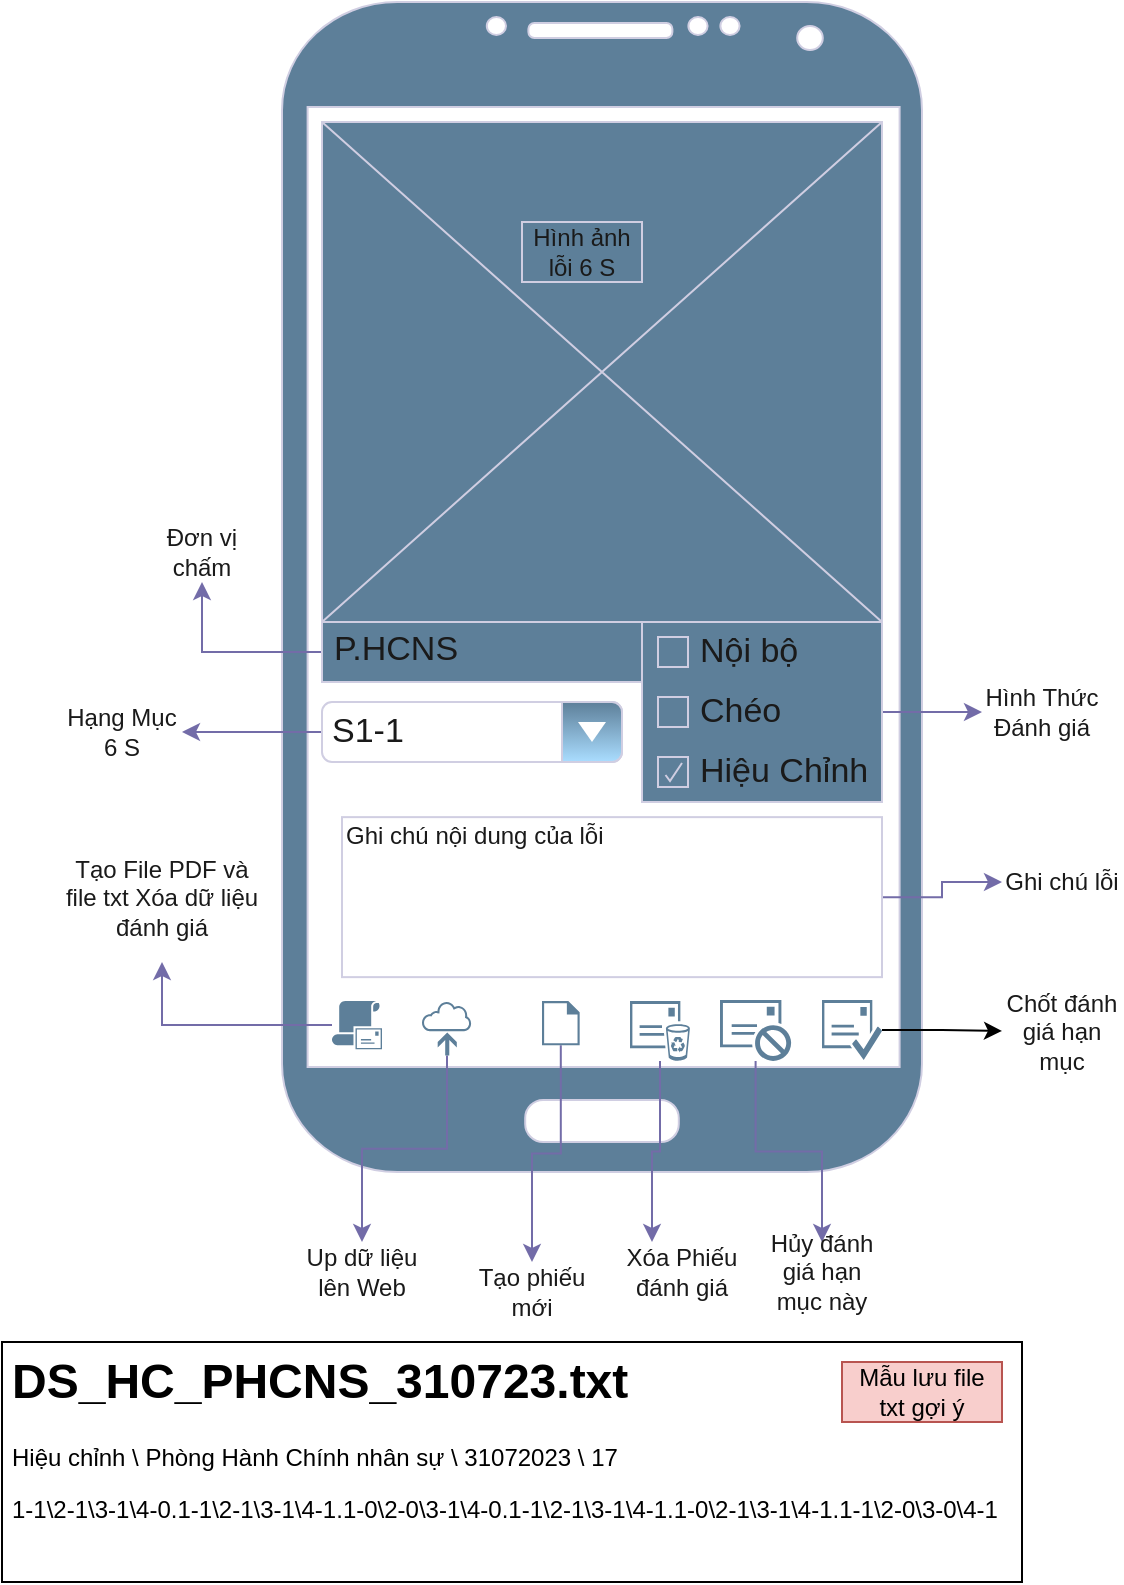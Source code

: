 <mxfile version="21.6.6" type="github" pages="2">
  <diagram name="Mobile-Local" id="_9tDX54fQmeihn20TXuU">
    <mxGraphModel dx="1379" dy="979" grid="1" gridSize="10" guides="1" tooltips="1" connect="1" arrows="1" fold="1" page="1" pageScale="1" pageWidth="827" pageHeight="1169" background="none" math="0" shadow="0">
      <root>
        <mxCell id="0" />
        <mxCell id="1" parent="0" />
        <mxCell id="nOlmMqcdL2Z6e1UjF-bC-2" value="" style="verticalLabelPosition=bottom;verticalAlign=top;html=1;shadow=0;dashed=0;strokeWidth=1;shape=mxgraph.android.phone2;strokeColor=#D0CEE2;rounded=1;labelBackgroundColor=none;fillColor=#5D7F99;fontColor=#1A1A1A;movable=0;resizable=0;rotatable=0;deletable=0;editable=0;locked=1;connectable=0;" vertex="1" parent="1">
          <mxGeometry x="180" y="20" width="320" height="585" as="geometry" />
        </mxCell>
        <mxCell id="nOlmMqcdL2Z6e1UjF-bC-40" style="edgeStyle=orthogonalEdgeStyle;rounded=0;orthogonalLoop=1;jettySize=auto;html=1;strokeColor=#736CA8;fontColor=default;labelBackgroundColor=none;movable=0;resizable=0;rotatable=0;deletable=0;editable=0;locked=1;connectable=0;" edge="1" parent="1" source="nOlmMqcdL2Z6e1UjF-bC-6" target="nOlmMqcdL2Z6e1UjF-bC-39">
          <mxGeometry relative="1" as="geometry">
            <mxPoint x="120" y="536.905" as="targetPoint" />
          </mxGeometry>
        </mxCell>
        <mxCell id="nOlmMqcdL2Z6e1UjF-bC-6" value="" style="pointerEvents=1;shadow=0;dashed=0;html=1;strokeColor=none;fillColor=#5D7F99;labelPosition=center;verticalLabelPosition=bottom;verticalAlign=top;outlineConnect=0;align=center;shape=mxgraph.office.security.email_address_policy;rounded=1;labelBackgroundColor=none;fontColor=#1A1A1A;movable=0;resizable=0;rotatable=0;deletable=0;editable=0;locked=1;connectable=0;" vertex="1" parent="1">
          <mxGeometry x="205" y="519.53" width="25" height="24.09" as="geometry" />
        </mxCell>
        <mxCell id="nOlmMqcdL2Z6e1UjF-bC-7" value="" style="verticalLabelPosition=bottom;shadow=0;dashed=0;align=center;html=1;verticalAlign=top;strokeWidth=1;shape=mxgraph.mockup.graphics.simpleIcon;strokeColor=#D0CEE2;rounded=1;labelBackgroundColor=none;fillColor=#5D7F99;fontColor=#1A1A1A;movable=0;resizable=0;rotatable=0;deletable=0;editable=0;locked=1;connectable=0;" vertex="1" parent="1">
          <mxGeometry x="200" y="80" width="280" height="250" as="geometry" />
        </mxCell>
        <mxCell id="nOlmMqcdL2Z6e1UjF-bC-30" style="edgeStyle=orthogonalEdgeStyle;rounded=0;orthogonalLoop=1;jettySize=auto;html=1;strokeColor=#736CA8;fontColor=default;labelBackgroundColor=none;movable=0;resizable=0;rotatable=0;deletable=0;editable=0;locked=1;connectable=0;" edge="1" parent="1" source="nOlmMqcdL2Z6e1UjF-bC-8" target="nOlmMqcdL2Z6e1UjF-bC-35">
          <mxGeometry relative="1" as="geometry">
            <mxPoint x="110" y="385" as="targetPoint" />
          </mxGeometry>
        </mxCell>
        <mxCell id="nOlmMqcdL2Z6e1UjF-bC-8" value="S1-1" style="strokeWidth=1;shadow=0;dashed=0;align=center;html=1;shape=mxgraph.mockup.forms.comboBox;strokeColor=#D0CEE2;fillColor=#5D7F99;align=left;fillColor2=#aaddff;mainText=;fontColor=#1A1A1A;fontSize=17;spacingLeft=3;points=[];rounded=1;labelBackgroundColor=none;movable=0;resizable=0;rotatable=0;deletable=0;editable=0;locked=1;connectable=0;" vertex="1" parent="1">
          <mxGeometry x="200" y="370" width="150" height="30" as="geometry" />
        </mxCell>
        <mxCell id="nOlmMqcdL2Z6e1UjF-bC-33" style="edgeStyle=orthogonalEdgeStyle;rounded=0;orthogonalLoop=1;jettySize=auto;html=1;strokeColor=#736CA8;fontColor=default;labelBackgroundColor=none;movable=0;resizable=0;rotatable=0;deletable=0;editable=0;locked=1;connectable=0;" edge="1" parent="1" source="nOlmMqcdL2Z6e1UjF-bC-9" target="nOlmMqcdL2Z6e1UjF-bC-38">
          <mxGeometry relative="1" as="geometry">
            <mxPoint x="600" y="460" as="targetPoint" />
          </mxGeometry>
        </mxCell>
        <mxCell id="nOlmMqcdL2Z6e1UjF-bC-9" value="Ghi chú nội dung của lỗi" style="text;spacingTop=-5;whiteSpace=wrap;html=1;align=left;fontSize=12;fontFamily=Helvetica;fillColor=none;strokeColor=#D0CEE2;rounded=0;labelBackgroundColor=none;fontColor=#1A1A1A;movable=0;resizable=0;rotatable=0;deletable=0;editable=0;locked=1;connectable=0;" vertex="1" parent="1">
          <mxGeometry x="210" y="427.57" width="270" height="80" as="geometry" />
        </mxCell>
        <mxCell id="nOlmMqcdL2Z6e1UjF-bC-31" style="edgeStyle=orthogonalEdgeStyle;rounded=0;orthogonalLoop=1;jettySize=auto;html=1;strokeColor=#736CA8;fontColor=default;labelBackgroundColor=none;movable=0;resizable=0;rotatable=0;deletable=0;editable=0;locked=1;connectable=0;" edge="1" parent="1" source="nOlmMqcdL2Z6e1UjF-bC-10" target="nOlmMqcdL2Z6e1UjF-bC-34">
          <mxGeometry relative="1" as="geometry">
            <mxPoint x="70" y="250" as="targetPoint" />
          </mxGeometry>
        </mxCell>
        <mxCell id="nOlmMqcdL2Z6e1UjF-bC-10" value="P.HCNS" style="strokeWidth=1;shadow=0;dashed=0;align=center;html=1;shape=mxgraph.mockup.text.textBox;fontColor=#1A1A1A;align=left;fontSize=17;spacingLeft=4;spacingTop=-3;whiteSpace=wrap;strokeColor=#D0CEE2;mainText=;rounded=1;labelBackgroundColor=none;fillColor=#5D7F99;movable=0;resizable=0;rotatable=0;deletable=0;editable=0;locked=1;connectable=0;" vertex="1" parent="1">
          <mxGeometry x="200" y="330" width="160" height="30" as="geometry" />
        </mxCell>
        <mxCell id="nOlmMqcdL2Z6e1UjF-bC-28" style="edgeStyle=orthogonalEdgeStyle;rounded=0;orthogonalLoop=1;jettySize=auto;html=1;strokeColor=#736CA8;fontColor=default;labelBackgroundColor=none;movable=0;resizable=0;rotatable=0;deletable=0;editable=0;locked=1;connectable=0;entryX=0.25;entryY=0;entryDx=0;entryDy=0;" edge="1" parent="1" source="nOlmMqcdL2Z6e1UjF-bC-14" target="nOlmMqcdL2Z6e1UjF-bC-46">
          <mxGeometry relative="1" as="geometry">
            <mxPoint x="360" y="700" as="targetPoint" />
          </mxGeometry>
        </mxCell>
        <mxCell id="nOlmMqcdL2Z6e1UjF-bC-14" value="" style="pointerEvents=1;shadow=0;dashed=0;html=1;strokeColor=none;fillColor=#5D7F99;labelPosition=center;verticalLabelPosition=bottom;verticalAlign=top;outlineConnect=0;align=center;shape=mxgraph.office.concepts.email_expired;rounded=1;labelBackgroundColor=none;fontColor=#1A1A1A;movable=0;resizable=0;rotatable=0;deletable=0;editable=0;locked=1;connectable=0;" vertex="1" parent="1">
          <mxGeometry x="354" y="519.53" width="30" height="29.91" as="geometry" />
        </mxCell>
        <mxCell id="nOlmMqcdL2Z6e1UjF-bC-42" style="edgeStyle=orthogonalEdgeStyle;rounded=0;orthogonalLoop=1;jettySize=auto;html=1;strokeColor=#736CA8;fontColor=default;labelBackgroundColor=none;movable=0;resizable=0;rotatable=0;deletable=0;editable=0;locked=1;connectable=0;" edge="1" parent="1" source="nOlmMqcdL2Z6e1UjF-bC-15" target="nOlmMqcdL2Z6e1UjF-bC-44">
          <mxGeometry relative="1" as="geometry">
            <mxPoint x="240" y="660" as="targetPoint" />
          </mxGeometry>
        </mxCell>
        <mxCell id="nOlmMqcdL2Z6e1UjF-bC-15" value="" style="pointerEvents=1;shadow=0;dashed=0;html=1;strokeColor=none;fillColor=#5D7F99;labelPosition=center;verticalLabelPosition=bottom;verticalAlign=top;outlineConnect=0;align=center;shape=mxgraph.office.concepts.backup_online;rounded=1;labelBackgroundColor=none;fontColor=#1A1A1A;movable=0;resizable=0;rotatable=0;deletable=0;editable=0;locked=1;connectable=0;" vertex="1" parent="1">
          <mxGeometry x="250" y="519.53" width="25" height="27.27" as="geometry" />
        </mxCell>
        <mxCell id="X_O1leoJTkuOl8zqoc79-7" style="edgeStyle=orthogonalEdgeStyle;rounded=0;orthogonalLoop=1;jettySize=auto;html=1;movable=0;resizable=0;rotatable=0;deletable=0;editable=0;locked=1;connectable=0;" edge="1" parent="1" source="nOlmMqcdL2Z6e1UjF-bC-16" target="nOlmMqcdL2Z6e1UjF-bC-50">
          <mxGeometry relative="1" as="geometry" />
        </mxCell>
        <mxCell id="nOlmMqcdL2Z6e1UjF-bC-16" value="" style="pointerEvents=1;shadow=0;dashed=0;html=1;strokeColor=none;fillColor=#5D7F99;labelPosition=center;verticalLabelPosition=bottom;verticalAlign=top;outlineConnect=0;align=center;shape=mxgraph.office.concepts.email_approved;rounded=1;labelBackgroundColor=none;fontColor=#1A1A1A;movable=0;resizable=0;rotatable=0;deletable=0;editable=0;locked=1;connectable=0;" vertex="1" parent="1">
          <mxGeometry x="450" y="519.04" width="30" height="29.91" as="geometry" />
        </mxCell>
        <mxCell id="nOlmMqcdL2Z6e1UjF-bC-32" style="edgeStyle=orthogonalEdgeStyle;rounded=0;orthogonalLoop=1;jettySize=auto;html=1;strokeColor=#736CA8;fontColor=default;labelBackgroundColor=none;movable=0;resizable=0;rotatable=0;deletable=0;editable=0;locked=1;connectable=0;entryX=0;entryY=0.5;entryDx=0;entryDy=0;" edge="1" parent="1" source="nOlmMqcdL2Z6e1UjF-bC-18" target="nOlmMqcdL2Z6e1UjF-bC-37">
          <mxGeometry relative="1" as="geometry">
            <mxPoint x="570" y="375" as="targetPoint" />
          </mxGeometry>
        </mxCell>
        <mxCell id="nOlmMqcdL2Z6e1UjF-bC-18" value="" style="strokeWidth=1;shadow=0;dashed=0;align=center;html=1;shape=mxgraph.mockup.forms.rrect;rSize=0;strokeColor=#D0CEE2;fillColor=#5D7F99;recursiveResize=0;rounded=1;labelBackgroundColor=none;fontColor=#1A1A1A;movable=0;resizable=0;rotatable=0;deletable=0;editable=0;locked=1;connectable=0;" vertex="1" parent="1">
          <mxGeometry x="360" y="330" width="120" height="90" as="geometry" />
        </mxCell>
        <mxCell id="nOlmMqcdL2Z6e1UjF-bC-19" value="Nội bộ" style="strokeWidth=1;shadow=0;dashed=0;align=center;html=1;shape=mxgraph.mockup.forms.rrect;rSize=0;fillColor=#5D7F99;strokeColor=#D0CEE2;align=left;spacingLeft=4;fontSize=17;fontColor=#1A1A1A;labelPosition=right;rounded=1;labelBackgroundColor=none;movable=0;resizable=0;rotatable=0;deletable=0;editable=0;locked=1;connectable=0;" vertex="1" parent="nOlmMqcdL2Z6e1UjF-bC-18">
          <mxGeometry x="8" y="7.5" width="15" height="15" as="geometry" />
        </mxCell>
        <mxCell id="nOlmMqcdL2Z6e1UjF-bC-20" value="Chéo" style="strokeWidth=1;shadow=0;dashed=0;align=center;html=1;shape=mxgraph.mockup.forms.rrect;rSize=0;fillColor=#5D7F99;strokeColor=#D0CEE2;align=left;spacingLeft=4;fontSize=17;fontColor=#1A1A1A;labelPosition=right;rounded=1;labelBackgroundColor=none;movable=0;resizable=0;rotatable=0;deletable=0;editable=0;locked=1;connectable=0;" vertex="1" parent="nOlmMqcdL2Z6e1UjF-bC-18">
          <mxGeometry x="8" y="37.5" width="15" height="15" as="geometry" />
        </mxCell>
        <mxCell id="nOlmMqcdL2Z6e1UjF-bC-21" value="Hiệu Chỉnh" style="strokeWidth=1;shadow=0;dashed=0;align=center;html=1;shape=mxgraph.mockup.forms.checkbox;rSize=0;resizable=0;fillColor=#5D7F99;strokeColor=#D0CEE2;align=left;spacingLeft=4;fontSize=17;fontColor=#1A1A1A;labelPosition=right;rounded=1;labelBackgroundColor=none;movable=0;rotatable=0;deletable=0;editable=0;locked=1;connectable=0;" vertex="1" parent="nOlmMqcdL2Z6e1UjF-bC-18">
          <mxGeometry x="8" y="67.5" width="15" height="15" as="geometry" />
        </mxCell>
        <mxCell id="nOlmMqcdL2Z6e1UjF-bC-43" style="edgeStyle=orthogonalEdgeStyle;rounded=0;orthogonalLoop=1;jettySize=auto;html=1;strokeColor=#736CA8;fontColor=default;labelBackgroundColor=none;movable=0;resizable=0;rotatable=0;deletable=0;editable=0;locked=1;connectable=0;" edge="1" parent="1" source="nOlmMqcdL2Z6e1UjF-bC-24" target="nOlmMqcdL2Z6e1UjF-bC-45">
          <mxGeometry relative="1" as="geometry">
            <mxPoint x="300" y="660" as="targetPoint" />
          </mxGeometry>
        </mxCell>
        <mxCell id="nOlmMqcdL2Z6e1UjF-bC-24" value="" style="sketch=0;pointerEvents=1;shadow=0;dashed=0;html=1;strokeColor=none;fillColor=#5D7F99;labelPosition=center;verticalLabelPosition=bottom;verticalAlign=top;outlineConnect=0;align=center;shape=mxgraph.office.concepts.document_blank;labelBackgroundColor=none;fontColor=#1A1A1A;movable=0;resizable=0;rotatable=0;deletable=0;editable=0;locked=1;connectable=0;" vertex="1" parent="1">
          <mxGeometry x="310" y="519.53" width="18.83" height="22.13" as="geometry" />
        </mxCell>
        <mxCell id="nOlmMqcdL2Z6e1UjF-bC-34" value="Đơn vị chấm" style="text;html=1;strokeColor=none;fillColor=none;align=center;verticalAlign=middle;whiteSpace=wrap;rounded=0;fontColor=#1A1A1A;labelBackgroundColor=none;movable=0;resizable=0;rotatable=0;deletable=0;editable=0;locked=1;connectable=0;" vertex="1" parent="1">
          <mxGeometry x="110" y="280" width="60" height="30" as="geometry" />
        </mxCell>
        <mxCell id="nOlmMqcdL2Z6e1UjF-bC-35" value="Hạng Mục 6 S" style="text;html=1;strokeColor=none;fillColor=none;align=center;verticalAlign=middle;whiteSpace=wrap;rounded=0;fontColor=#1A1A1A;labelBackgroundColor=none;movable=0;resizable=0;rotatable=0;deletable=0;editable=0;locked=1;connectable=0;" vertex="1" parent="1">
          <mxGeometry x="70" y="370" width="60" height="30" as="geometry" />
        </mxCell>
        <mxCell id="nOlmMqcdL2Z6e1UjF-bC-36" value="Hình ảnh lỗi 6 S" style="text;html=1;strokeColor=#D0CEE2;fillColor=none;align=center;verticalAlign=middle;whiteSpace=wrap;rounded=0;fontColor=#1A1A1A;labelBackgroundColor=none;movable=0;resizable=0;rotatable=0;deletable=0;editable=0;locked=1;connectable=0;" vertex="1" parent="1">
          <mxGeometry x="300" y="130" width="60" height="30" as="geometry" />
        </mxCell>
        <mxCell id="nOlmMqcdL2Z6e1UjF-bC-37" value="Hình Thức Đánh giá" style="text;html=1;strokeColor=none;fillColor=none;align=center;verticalAlign=middle;whiteSpace=wrap;rounded=0;fontColor=#1A1A1A;labelBackgroundColor=none;movable=0;resizable=0;rotatable=0;deletable=0;editable=0;locked=1;connectable=0;" vertex="1" parent="1">
          <mxGeometry x="530" y="360" width="60" height="30" as="geometry" />
        </mxCell>
        <mxCell id="nOlmMqcdL2Z6e1UjF-bC-38" value="Ghi chú lỗi" style="text;html=1;strokeColor=none;fillColor=none;align=center;verticalAlign=middle;whiteSpace=wrap;rounded=0;fontColor=#1A1A1A;labelBackgroundColor=none;movable=0;resizable=0;rotatable=0;deletable=0;editable=0;locked=1;connectable=0;" vertex="1" parent="1">
          <mxGeometry x="540" y="445" width="60" height="30" as="geometry" />
        </mxCell>
        <mxCell id="nOlmMqcdL2Z6e1UjF-bC-39" value="Tạo File PDF và file txt Xóa dữ liệu đánh giá" style="text;html=1;strokeColor=none;fillColor=none;align=center;verticalAlign=middle;whiteSpace=wrap;rounded=0;fontColor=#1A1A1A;labelBackgroundColor=none;movable=0;resizable=0;rotatable=0;deletable=0;editable=0;locked=1;connectable=0;" vertex="1" parent="1">
          <mxGeometry x="70" y="435.14" width="100" height="64.86" as="geometry" />
        </mxCell>
        <mxCell id="nOlmMqcdL2Z6e1UjF-bC-44" value="Up dữ liệu lên Web" style="text;html=1;strokeColor=none;fillColor=none;align=center;verticalAlign=middle;whiteSpace=wrap;rounded=0;fontColor=#1A1A1A;labelBackgroundColor=none;movable=0;resizable=0;rotatable=0;deletable=0;editable=0;locked=1;connectable=0;" vertex="1" parent="1">
          <mxGeometry x="190" y="640" width="60" height="30" as="geometry" />
        </mxCell>
        <mxCell id="nOlmMqcdL2Z6e1UjF-bC-45" value="Tạo phiếu mới" style="text;html=1;strokeColor=none;fillColor=none;align=center;verticalAlign=middle;whiteSpace=wrap;rounded=0;fontColor=#1A1A1A;labelBackgroundColor=none;movable=0;resizable=0;rotatable=0;deletable=0;editable=0;locked=1;connectable=0;" vertex="1" parent="1">
          <mxGeometry x="275.0" y="650" width="60" height="30" as="geometry" />
        </mxCell>
        <mxCell id="nOlmMqcdL2Z6e1UjF-bC-46" value="Xóa Phiếu đánh giá" style="text;html=1;strokeColor=none;fillColor=none;align=center;verticalAlign=middle;whiteSpace=wrap;rounded=0;fontColor=#1A1A1A;labelBackgroundColor=none;movable=0;resizable=0;rotatable=0;deletable=0;editable=0;locked=1;connectable=0;" vertex="1" parent="1">
          <mxGeometry x="350.0" y="640" width="60" height="30" as="geometry" />
        </mxCell>
        <mxCell id="nOlmMqcdL2Z6e1UjF-bC-48" style="edgeStyle=orthogonalEdgeStyle;rounded=0;orthogonalLoop=1;jettySize=auto;html=1;strokeColor=#736CA8;fontColor=#1A1A1A;movable=0;resizable=0;rotatable=0;deletable=0;editable=0;locked=1;connectable=0;entryX=0.5;entryY=0;entryDx=0;entryDy=0;" edge="1" parent="1" source="nOlmMqcdL2Z6e1UjF-bC-47" target="nOlmMqcdL2Z6e1UjF-bC-49">
          <mxGeometry relative="1" as="geometry">
            <mxPoint x="410" y="640" as="targetPoint" />
          </mxGeometry>
        </mxCell>
        <mxCell id="nOlmMqcdL2Z6e1UjF-bC-47" value="" style="sketch=0;pointerEvents=1;shadow=0;dashed=0;html=1;strokeColor=none;fillColor=#5D7F99;labelPosition=center;verticalLabelPosition=bottom;verticalAlign=top;outlineConnect=0;align=center;shape=mxgraph.office.concepts.anti_spam;fontColor=#1A1A1A;labelBackgroundColor=none;movable=0;resizable=0;rotatable=0;deletable=0;editable=0;locked=1;connectable=0;" vertex="1" parent="1">
          <mxGeometry x="399" y="519.04" width="35.57" height="30.4" as="geometry" />
        </mxCell>
        <mxCell id="nOlmMqcdL2Z6e1UjF-bC-49" value="Hủy đánh giá hạn mục này" style="text;html=1;strokeColor=none;fillColor=none;align=center;verticalAlign=middle;whiteSpace=wrap;rounded=0;fontColor=#1A1A1A;movable=0;resizable=0;rotatable=0;deletable=0;editable=0;locked=1;connectable=0;" vertex="1" parent="1">
          <mxGeometry x="420" y="640" width="60" height="30" as="geometry" />
        </mxCell>
        <mxCell id="nOlmMqcdL2Z6e1UjF-bC-50" value="Chốt đánh giá hạn mục" style="text;html=1;strokeColor=none;fillColor=none;align=center;verticalAlign=middle;whiteSpace=wrap;rounded=0;fontColor=#1A1A1A;movable=0;resizable=0;rotatable=0;deletable=0;editable=0;locked=1;connectable=0;" vertex="1" parent="1">
          <mxGeometry x="540" y="519.53" width="60" height="30" as="geometry" />
        </mxCell>
        <mxCell id="KW2m-lKrlw03i2IIKfSP-1" value="" style="group" vertex="1" connectable="0" parent="1">
          <mxGeometry x="40" y="690" width="510" height="120" as="geometry" />
        </mxCell>
        <mxCell id="KW2m-lKrlw03i2IIKfSP-2" value="&lt;h1&gt;DS_HC_PHCNS_310723.txt&lt;br&gt;&lt;/h1&gt;&lt;p&gt;Hiệu chỉnh \ Phòng Hành Chính nhân sự \ 31072023 \ 17&lt;/p&gt;&lt;p&gt;1-1\2-1\3-1\4-0.&lt;span style=&quot;background-color: initial;&quot;&gt;1-1\2-1\3-1\4-1.&lt;/span&gt;&lt;span style=&quot;background-color: initial;&quot;&gt;1-0\2-0\3-1\4-0.&lt;/span&gt;&lt;span style=&quot;background-color: initial;&quot;&gt;1-1\2-1\3-1\4-1.&lt;/span&gt;&lt;span style=&quot;background-color: initial;&quot;&gt;1-0\2-1\3-1\4-1.&lt;/span&gt;&lt;span style=&quot;background-color: initial;&quot;&gt;1-1\2-0\3-0\4-1&lt;/span&gt;&lt;/p&gt;&lt;p&gt;&lt;br&gt;&lt;/p&gt;" style="text;html=1;strokeColor=default;fillColor=none;spacing=5;spacingTop=-20;whiteSpace=wrap;overflow=hidden;rounded=0;" vertex="1" parent="KW2m-lKrlw03i2IIKfSP-1">
          <mxGeometry width="510" height="120" as="geometry" />
        </mxCell>
        <mxCell id="KW2m-lKrlw03i2IIKfSP-3" value="Mẫu lưu file txt gợi ý" style="text;html=1;strokeColor=#b85450;fillColor=#f8cecc;align=center;verticalAlign=middle;whiteSpace=wrap;rounded=0;" vertex="1" parent="KW2m-lKrlw03i2IIKfSP-1">
          <mxGeometry x="420" y="10" width="80" height="30" as="geometry" />
        </mxCell>
      </root>
    </mxGraphModel>
  </diagram>
  <diagram id="zLz_GnKWqMnodS4Ylag5" name="Web-Intranet">
    <mxGraphModel dx="1034" dy="734" grid="1" gridSize="10" guides="1" tooltips="1" connect="1" arrows="1" fold="1" page="1" pageScale="1" pageWidth="827" pageHeight="1169" math="0" shadow="0">
      <root>
        <mxCell id="0" />
        <mxCell id="1" parent="0" />
        <mxCell id="eQbvxP2zr1n2Y10-YPOy-16" value="" style="strokeWidth=1;shadow=0;dashed=0;align=center;html=1;shape=mxgraph.mockup.containers.browserWindow;rSize=0;strokeColor=#666666;strokeColor2=#008cff;strokeColor3=#c4c4c4;mainText=,;recursiveResize=0;" vertex="1" parent="1">
          <mxGeometry x="40" y="430" width="720" height="390" as="geometry" />
        </mxCell>
        <mxCell id="eQbvxP2zr1n2Y10-YPOy-17" value="Upload" style="strokeWidth=1;shadow=0;dashed=0;align=center;html=1;shape=mxgraph.mockup.containers.anchor;fontSize=17;fontColor=#666666;align=left;whiteSpace=wrap;" vertex="1" parent="eQbvxP2zr1n2Y10-YPOy-16">
          <mxGeometry x="60" y="12" width="110" height="26" as="geometry" />
        </mxCell>
        <mxCell id="eQbvxP2zr1n2Y10-YPOy-18" value="https://192.168.24.108:8086\Upload" style="strokeWidth=1;shadow=0;dashed=0;align=center;html=1;shape=mxgraph.mockup.containers.anchor;rSize=0;fontSize=17;fontColor=#666666;align=left;" vertex="1" parent="eQbvxP2zr1n2Y10-YPOy-16">
          <mxGeometry x="130" y="60" width="250" height="26" as="geometry" />
        </mxCell>
        <mxCell id="cLSGUGeXs0tb1zF0vO62-1" value="Upload PDF Báo cáo ghi nhận hình ảnh" style="fillColor=none;strokeColor=none;align=left;fontSize=14;" vertex="1" parent="eQbvxP2zr1n2Y10-YPOy-16">
          <mxGeometry x="160" y="190" width="150" height="40" as="geometry" />
        </mxCell>
        <mxCell id="cLSGUGeXs0tb1zF0vO62-2" value="Chọn File" style="fillColor=#FEFEFE;strokeColor=#AAAAAA;fontSize=14;gradientColor=#F0F0F0;" vertex="1" parent="eQbvxP2zr1n2Y10-YPOy-16">
          <mxGeometry x="160" y="230" width="90" height="30" as="geometry" />
        </mxCell>
        <mxCell id="cLSGUGeXs0tb1zF0vO62-3" value="BC_HC_PHCNS_310723.pdf" style="fillColor=none;strokeColor=none;align=left;fontSize=14;spacing=5;" vertex="1" parent="eQbvxP2zr1n2Y10-YPOy-16">
          <mxGeometry x="250" y="230" width="100" height="30" as="geometry" />
        </mxCell>
        <mxCell id="cLSGUGeXs0tb1zF0vO62-4" value="Upload txt  Báo cáo ghi nhận điểm số" style="fillColor=none;strokeColor=none;align=left;fontSize=14;" vertex="1" parent="eQbvxP2zr1n2Y10-YPOy-16">
          <mxGeometry x="160" y="260" width="150" height="40" as="geometry" />
        </mxCell>
        <mxCell id="cLSGUGeXs0tb1zF0vO62-5" value="Chọn File" style="fillColor=#FEFEFE;strokeColor=#AAAAAA;fontSize=14;gradientColor=#F0F0F0;" vertex="1" parent="eQbvxP2zr1n2Y10-YPOy-16">
          <mxGeometry x="160" y="300" width="90" height="30" as="geometry" />
        </mxCell>
        <mxCell id="cLSGUGeXs0tb1zF0vO62-6" value="DS_HC_PHCNS_310723.txt" style="fillColor=none;strokeColor=none;align=left;fontSize=14;spacing=5;" vertex="1" parent="eQbvxP2zr1n2Y10-YPOy-16">
          <mxGeometry x="250" y="300" width="100" height="30" as="geometry" />
        </mxCell>
        <mxCell id="eQbvxP2zr1n2Y10-YPOy-22" value="" style="strokeWidth=1;shadow=0;dashed=0;align=center;html=1;shape=mxgraph.mockup.forms.rrect;rSize=0;strokeColor=#999999;fillColor=#ffffff;recursiveResize=0;" vertex="1" parent="eQbvxP2zr1n2Y10-YPOy-16">
          <mxGeometry x="160" y="160" width="420" height="30" as="geometry" />
        </mxCell>
        <mxCell id="eQbvxP2zr1n2Y10-YPOy-23" value="Nội bộ" style="strokeWidth=1;shadow=0;dashed=0;align=center;html=1;shape=mxgraph.mockup.forms.rrect;rSize=0;fillColor=#eeeeee;strokeColor=#999999;gradientColor=#cccccc;align=left;spacingLeft=4;fontSize=17;fontColor=#666666;labelPosition=right;" vertex="1" parent="eQbvxP2zr1n2Y10-YPOy-22">
          <mxGeometry x="8" y="7.5" width="15" height="15" as="geometry" />
        </mxCell>
        <mxCell id="eQbvxP2zr1n2Y10-YPOy-24" value="Chéo" style="strokeWidth=1;shadow=0;dashed=0;align=center;html=1;shape=mxgraph.mockup.forms.rrect;rSize=0;fillColor=#eeeeee;strokeColor=#999999;gradientColor=#cccccc;align=left;spacingLeft=4;fontSize=17;fontColor=#666666;labelPosition=right;" vertex="1" parent="eQbvxP2zr1n2Y10-YPOy-22">
          <mxGeometry x="146" y="7.5" width="15" height="15" as="geometry" />
        </mxCell>
        <mxCell id="eQbvxP2zr1n2Y10-YPOy-25" value="Hiệu Chỉnh" style="strokeWidth=1;shadow=0;dashed=0;align=center;html=1;shape=mxgraph.mockup.forms.checkbox;rSize=0;resizable=0;fillColor=#aaaaaa;strokeColor=#444444;gradientColor=#666666;align=left;spacingLeft=4;fontSize=17;fontColor=#008cff;labelPosition=right;" vertex="1" parent="eQbvxP2zr1n2Y10-YPOy-22">
          <mxGeometry x="300" y="7.5" width="15" height="15" as="geometry" />
        </mxCell>
        <mxCell id="cLSGUGeXs0tb1zF0vO62-9" value="07/2023" style="html=1;shadow=0;dashed=0;shape=mxgraph.bootstrap.rrect;rSize=5;strokeColor=none;strokeWidth=1;fillColor=#6C767D;fontColor=#ffffff;whiteSpace=wrap;align=left;verticalAlign=middle;fontStyle=1;fontSize=17;spacingLeft=10;" vertex="1" parent="eQbvxP2zr1n2Y10-YPOy-16">
          <mxGeometry x="500" y="120" width="100" height="30" as="geometry" />
        </mxCell>
        <mxCell id="cLSGUGeXs0tb1zF0vO62-10" value="" style="shape=triangle;direction=north;fillColor=#ffffff;strokeColor=none;perimeter=none;" vertex="1" parent="cLSGUGeXs0tb1zF0vO62-9">
          <mxGeometry x="1" y="0.5" width="10" height="5" relative="1" as="geometry">
            <mxPoint x="-17" y="-2.5" as="offset" />
          </mxGeometry>
        </mxCell>
        <mxCell id="cLSGUGeXs0tb1zF0vO62-11" value="UPLOAD BÁO CÁO ĐÁNH GIÁ" style="text;strokeColor=none;fillColor=none;html=1;fontSize=24;fontStyle=1;verticalAlign=middle;align=center;" vertex="1" parent="eQbvxP2zr1n2Y10-YPOy-16">
          <mxGeometry x="200" y="115" width="250" height="40" as="geometry" />
        </mxCell>
        <mxCell id="cLSGUGeXs0tb1zF0vO62-12" value="TẢI DỮ LIỆU VÀ HOÀN THIỆN BÁO CÁO" style="rounded=1;fillColor=#0057D8;strokeColor=none;html=1;whiteSpace=wrap;fontColor=#ffffff;align=center;verticalAlign=middle;fontStyle=0;fontSize=12;sketch=0;" vertex="1" parent="eQbvxP2zr1n2Y10-YPOy-16">
          <mxGeometry x="470" y="270" width="140" height="70" as="geometry" />
        </mxCell>
        <mxCell id="cLSGUGeXs0tb1zF0vO62-14" value="LÀM LẠI" style="rounded=1;fillColor=#f8cecc;strokeColor=#b85450;html=1;whiteSpace=wrap;align=center;verticalAlign=middle;fontStyle=0;fontSize=12;sketch=0;" vertex="1" parent="eQbvxP2zr1n2Y10-YPOy-16">
          <mxGeometry x="470" y="200" width="140" height="60" as="geometry" />
        </mxCell>
        <mxCell id="eQbvxP2zr1n2Y10-YPOy-19" value="" style="strokeWidth=1;shadow=0;dashed=0;align=center;html=1;shape=mxgraph.mockup.containers.browserWindow;rSize=0;strokeColor=#666666;strokeColor2=#008cff;strokeColor3=#c4c4c4;mainText=,;recursiveResize=0;" vertex="1" parent="1">
          <mxGeometry x="40" y="10" width="530" height="410" as="geometry" />
        </mxCell>
        <mxCell id="eQbvxP2zr1n2Y10-YPOy-20" value="Login" style="strokeWidth=1;shadow=0;dashed=0;align=center;html=1;shape=mxgraph.mockup.containers.anchor;fontSize=17;fontColor=#666666;align=left;whiteSpace=wrap;" vertex="1" parent="eQbvxP2zr1n2Y10-YPOy-19">
          <mxGeometry x="60" y="12" width="110" height="26" as="geometry" />
        </mxCell>
        <mxCell id="eQbvxP2zr1n2Y10-YPOy-21" value="https://192.168.24.108:8086\Login" style="strokeWidth=1;shadow=0;dashed=0;align=center;html=1;shape=mxgraph.mockup.containers.anchor;rSize=0;fontSize=17;fontColor=#666666;align=left;" vertex="1" parent="eQbvxP2zr1n2Y10-YPOy-19">
          <mxGeometry x="130" y="60" width="270" height="26" as="geometry" />
        </mxCell>
        <mxCell id="eQbvxP2zr1n2Y10-YPOy-4" value="" style="strokeWidth=1;shadow=0;dashed=0;align=center;html=1;shape=mxgraph.mockup.forms.rrect;rSize=0;strokeColor=#999999;fillColor=#ffffff;" vertex="1" parent="eQbvxP2zr1n2Y10-YPOy-19">
          <mxGeometry x="160" y="120" width="190" height="250" as="geometry" />
        </mxCell>
        <mxCell id="eQbvxP2zr1n2Y10-YPOy-5" value="Đăng nhập hệ thống" style="strokeWidth=1;shadow=0;dashed=0;align=center;html=1;shape=mxgraph.mockup.forms.anchor;fontSize=12;fontColor=#666666;align=left;resizeWidth=1;spacingLeft=0;" vertex="1" parent="eQbvxP2zr1n2Y10-YPOy-4">
          <mxGeometry width="52.778" height="20" relative="1" as="geometry">
            <mxPoint x="10" y="10" as="offset" />
          </mxGeometry>
        </mxCell>
        <mxCell id="eQbvxP2zr1n2Y10-YPOy-6" value="" style="shape=line;strokeColor=#ddeeff;strokeWidth=2;html=1;resizeWidth=1;" vertex="1" parent="eQbvxP2zr1n2Y10-YPOy-4">
          <mxGeometry width="95" height="10" relative="1" as="geometry">
            <mxPoint x="10" y="30" as="offset" />
          </mxGeometry>
        </mxCell>
        <mxCell id="eQbvxP2zr1n2Y10-YPOy-7" value="Email" style="strokeWidth=1;shadow=0;dashed=0;align=center;html=1;shape=mxgraph.mockup.forms.anchor;fontSize=12;fontColor=#666666;align=left;resizeWidth=1;spacingLeft=0;" vertex="1" parent="eQbvxP2zr1n2Y10-YPOy-4">
          <mxGeometry width="52.778" height="20" relative="1" as="geometry">
            <mxPoint x="10" y="40" as="offset" />
          </mxGeometry>
        </mxCell>
        <mxCell id="eQbvxP2zr1n2Y10-YPOy-8" value="exame@gmail.com" style="strokeWidth=1;shadow=0;dashed=0;align=center;html=1;shape=mxgraph.mockup.forms.rrect;rSize=0;strokeColor=#999999;fontColor=#666666;align=left;spacingLeft=5;resizeWidth=1;" vertex="1" parent="eQbvxP2zr1n2Y10-YPOy-4">
          <mxGeometry width="140" height="25" relative="1" as="geometry">
            <mxPoint x="10" y="60" as="offset" />
          </mxGeometry>
        </mxCell>
        <mxCell id="eQbvxP2zr1n2Y10-YPOy-9" value="Mật khẩu" style="strokeWidth=1;shadow=0;dashed=0;align=center;html=1;shape=mxgraph.mockup.forms.anchor;fontSize=12;fontColor=#666666;align=left;resizeWidth=1;spacingLeft=0;" vertex="1" parent="eQbvxP2zr1n2Y10-YPOy-4">
          <mxGeometry width="52.778" height="20" relative="1" as="geometry">
            <mxPoint x="10" y="95" as="offset" />
          </mxGeometry>
        </mxCell>
        <mxCell id="eQbvxP2zr1n2Y10-YPOy-10" value="********" style="strokeWidth=1;shadow=0;dashed=0;align=center;html=1;shape=mxgraph.mockup.forms.rrect;rSize=0;strokeColor=#999999;fontColor=#666666;align=left;spacingLeft=5;resizeWidth=1;" vertex="1" parent="eQbvxP2zr1n2Y10-YPOy-4">
          <mxGeometry width="140" height="25" relative="1" as="geometry">
            <mxPoint x="10" y="115" as="offset" />
          </mxGeometry>
        </mxCell>
        <mxCell id="eQbvxP2zr1n2Y10-YPOy-11" value="Đăng nhập" style="strokeWidth=1;shadow=0;dashed=0;align=center;html=1;shape=mxgraph.mockup.forms.rrect;rSize=5;strokeColor=none;fontColor=#ffffff;fillColor=#66bbff;fontSize=16;fontStyle=1;" vertex="1" parent="eQbvxP2zr1n2Y10-YPOy-4">
          <mxGeometry y="1" width="120" height="30" relative="1" as="geometry">
            <mxPoint x="20" y="-90" as="offset" />
          </mxGeometry>
        </mxCell>
        <mxCell id="cLSGUGeXs0tb1zF0vO62-19" value="" style="group" vertex="1" connectable="0" parent="1">
          <mxGeometry x="40" y="830" width="510" height="120" as="geometry" />
        </mxCell>
        <mxCell id="cLSGUGeXs0tb1zF0vO62-15" value="&lt;h1&gt;DS_HC_PHCNS_310723.txt&lt;br&gt;&lt;/h1&gt;&lt;p&gt;Hiệu chỉnh \ Phòng Hành Chính nhân sự \ 31072023 \ 17&lt;/p&gt;&lt;p&gt;1-1\2-1\3-1\4-0.&lt;span style=&quot;background-color: initial;&quot;&gt;1-1\2-1\3-1\4-1.&lt;/span&gt;&lt;span style=&quot;background-color: initial;&quot;&gt;1-0\2-0\3-1\4-0.&lt;/span&gt;&lt;span style=&quot;background-color: initial;&quot;&gt;1-1\2-1\3-1\4-1.&lt;/span&gt;&lt;span style=&quot;background-color: initial;&quot;&gt;1-0\2-1\3-1\4-1.&lt;/span&gt;&lt;span style=&quot;background-color: initial;&quot;&gt;1-1\2-0\3-0\4-1&lt;/span&gt;&lt;/p&gt;&lt;p&gt;&lt;br&gt;&lt;/p&gt;" style="text;html=1;strokeColor=default;fillColor=none;spacing=5;spacingTop=-20;whiteSpace=wrap;overflow=hidden;rounded=0;" vertex="1" parent="cLSGUGeXs0tb1zF0vO62-19">
          <mxGeometry width="510" height="120" as="geometry" />
        </mxCell>
        <mxCell id="cLSGUGeXs0tb1zF0vO62-18" value="Mẫu lưu file txt gợi ý" style="text;html=1;strokeColor=#b85450;fillColor=#f8cecc;align=center;verticalAlign=middle;whiteSpace=wrap;rounded=0;" vertex="1" parent="cLSGUGeXs0tb1zF0vO62-19">
          <mxGeometry x="420" y="10" width="80" height="30" as="geometry" />
        </mxCell>
      </root>
    </mxGraphModel>
  </diagram>
</mxfile>

